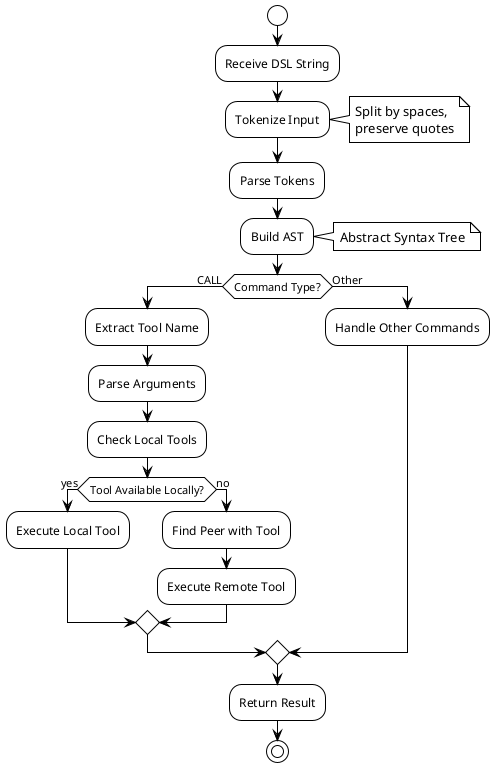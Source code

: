 @startuml
!theme plain

start
:Receive DSL String;
:Tokenize Input;
note right: Split by spaces,\npreserve quotes
:Parse Tokens;
:Build AST;
note right: Abstract Syntax Tree
if (Command Type?) then (CALL)
  :Extract Tool Name;
  :Parse Arguments;
  :Check Local Tools;
  if (Tool Available Locally?) then (yes)
    :Execute Local Tool;
  else (no)
    :Find Peer with Tool;
    :Execute Remote Tool;
  endif
else (Other)
  :Handle Other Commands;
endif
:Return Result;
stop

@enduml